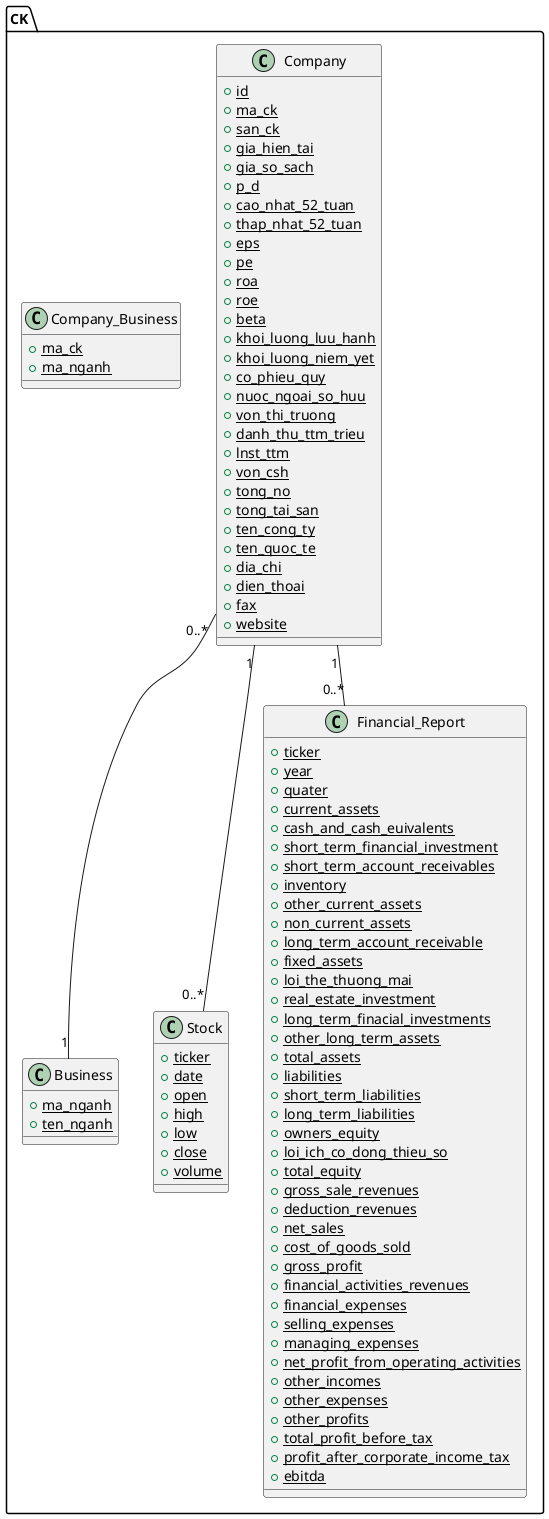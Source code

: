 @startuml
set namespaceSeparator ::

class CK::Company {
  + {static} id
  + {static} ma_ck
  + {static} san_ck
  + {static} gia_hien_tai
  + {static} gia_so_sach
  + {static} p_d
  + {static} cao_nhat_52_tuan
  + {static} thap_nhat_52_tuan
  + {static} eps
  + {static} pe
  + {static} roa
  + {static} roe
  + {static} beta
  + {static} khoi_luong_luu_hanh
  + {static} khoi_luong_niem_yet
  + {static} co_phieu_quy
  + {static} nuoc_ngoai_so_huu
  + {static} von_thi_truong
  + {static} danh_thu_ttm_trieu
  + {static} lnst_ttm
  + {static} von_csh
  + {static} tong_no
  + {static} tong_tai_san
  + {static} ten_cong_ty
  + {static} ten_quoc_te
  + {static} dia_chi
  + {static} dien_thoai
  + {static} fax
  + {static} website
}

class CK::Business{
  + {static} ma_nganh
  + {static} ten_nganh
}

class CK::Stock{
  + {static} ticker  
  + {static} date
  + {static} open    
  + {static} high    
  + {static} low     
  + {static} close
  + {static} volume    
}

class CK::Financial_Report{
  + {static} ticker
  + {static} year
  + {static} quater
  + {static} current_assets
  + {static} cash_and_cash_euivalents
  + {static} short_term_financial_investment
  + {static} short_term_account_receivables
  + {static} inventory
  + {static} other_current_assets
  + {static} non_current_assets
  + {static} long_term_account_receivable
  + {static} fixed_assets
  + {static} loi_the_thuong_mai
  + {static} real_estate_investment
  + {static} long_term_finacial_investments
  + {static} other_long_term_assets
  + {static} total_assets
  + {static} liabilities
  + {static} short_term_liabilities
  + {static} long_term_liabilities
  + {static} owners_equity
  + {static} loi_ich_co_dong_thieu_so
  + {static} total_equity
  + {static} gross_sale_revenues
  + {static} deduction_revenues
  + {static} net_sales
  + {static} cost_of_goods_sold
  + {static} gross_profit
  + {static} financial_activities_revenues
  + {static} financial_expenses
  + {static} selling_expenses
  + {static} managing_expenses
  + {static} net_profit_from_operating_activities
  + {static} other_incomes
  + {static} other_expenses
  + {static} other_profits
  + {static} total_profit_before_tax
  + {static} profit_after_corporate_income_tax
  + {static} ebitda
}

class CK::Company_Business{
  + {static} ma_ck
  + {static} ma_nganh
}


CK::Company "0..*" -- "1" CK::Business
CK::Company "1" -- "0..*" CK::Financial_Report
CK::Company "1" -- "0..*" CK::Stock



@enduml

